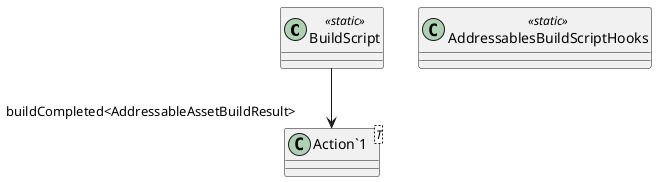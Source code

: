 @startuml
class BuildScript <<static>> {
}
class AddressablesBuildScriptHooks <<static>> {
}
class "Action`1"<T> {
}
BuildScript --> "buildCompleted<AddressableAssetBuildResult>" "Action`1"
@enduml
